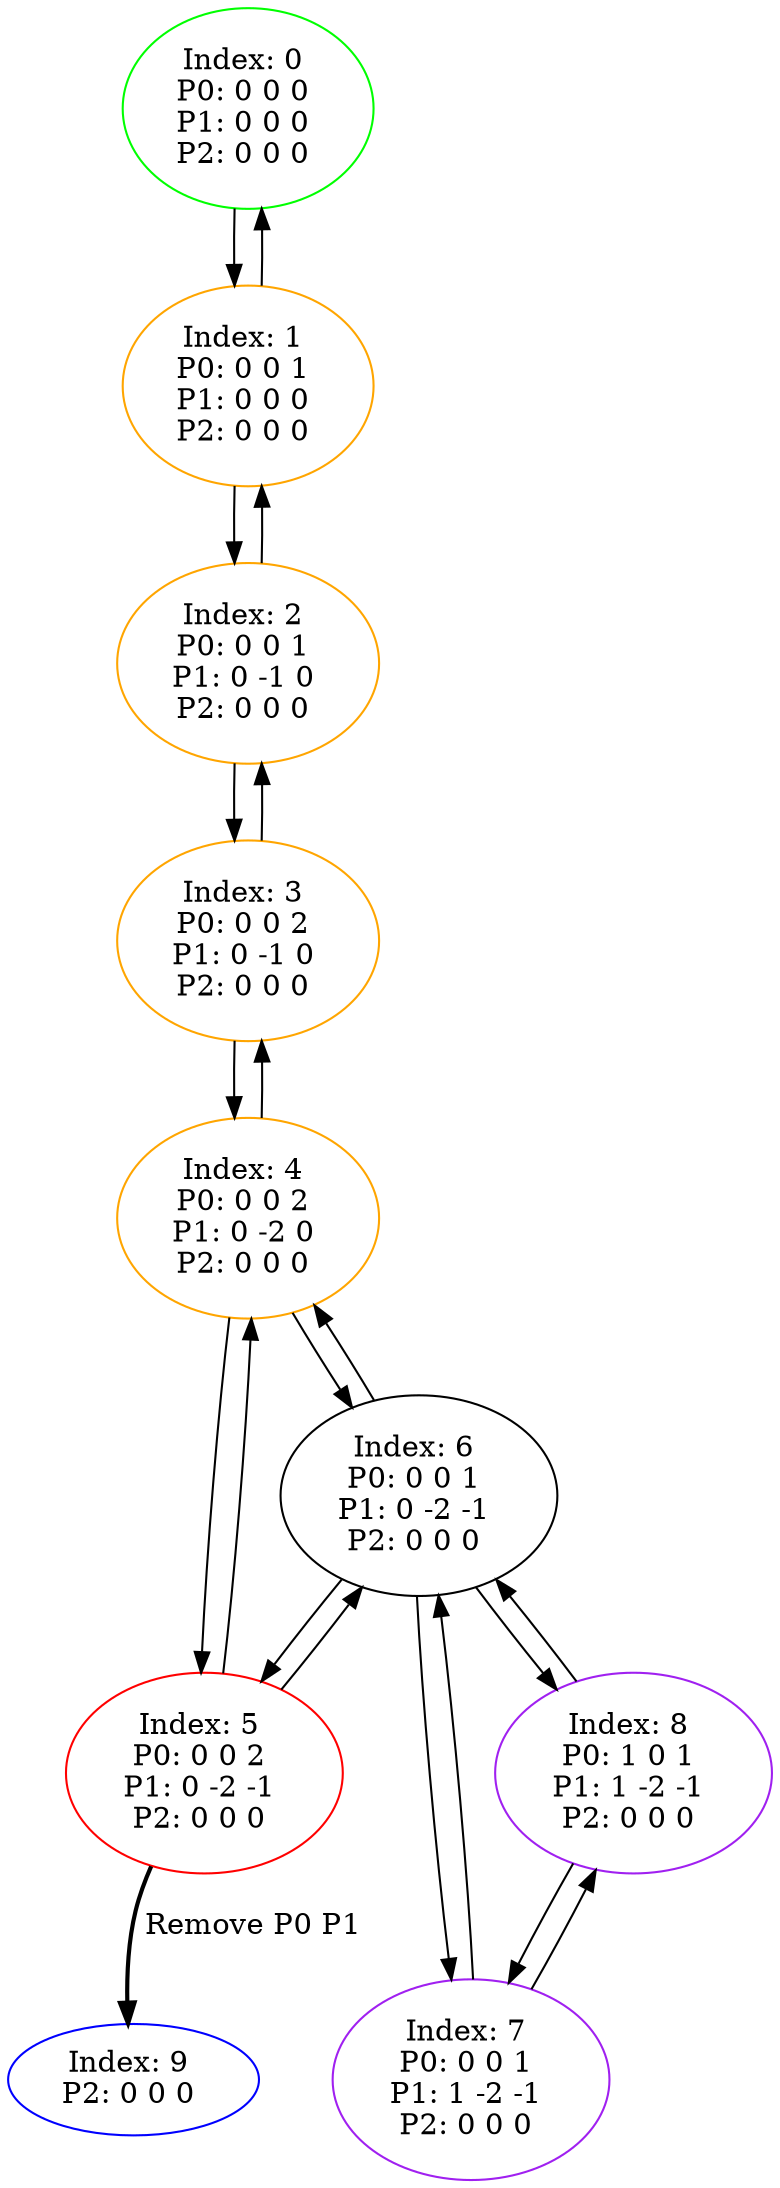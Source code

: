 digraph G {
color = "black"
0[label = "Index: 0 
P0: 0 0 0 
P1: 0 0 0 
P2: 0 0 0 
", color = "green"]
1[label = "Index: 1 
P0: 0 0 1 
P1: 0 0 0 
P2: 0 0 0 
", color = "orange"]
2[label = "Index: 2 
P0: 0 0 1 
P1: 0 -1 0 
P2: 0 0 0 
", color = "orange"]
3[label = "Index: 3 
P0: 0 0 2 
P1: 0 -1 0 
P2: 0 0 0 
", color = "orange"]
4[label = "Index: 4 
P0: 0 0 2 
P1: 0 -2 0 
P2: 0 0 0 
", color = "orange"]
5[label = "Index: 5 
P0: 0 0 2 
P1: 0 -2 -1 
P2: 0 0 0 
", color = "red"]
6[label = "Index: 6 
P0: 0 0 1 
P1: 0 -2 -1 
P2: 0 0 0 
"]
7[label = "Index: 7 
P0: 0 0 1 
P1: 1 -2 -1 
P2: 0 0 0 
", color = "purple"]
8[label = "Index: 8 
P0: 1 0 1 
P1: 1 -2 -1 
P2: 0 0 0 
", color = "purple"]
9[label = "Index: 9 
P2: 0 0 0 
", color = "blue"]
0 -> 1

1 -> 0
1 -> 2

2 -> 1
2 -> 3

3 -> 2
3 -> 4

4 -> 3
4 -> 5
4 -> 6

5 -> 4
5 -> 6
5 -> 9[style=bold label=" Remove P0 P1 "];


6 -> 4
6 -> 5
6 -> 7
6 -> 8

7 -> 6
7 -> 8

8 -> 6
8 -> 7

}
